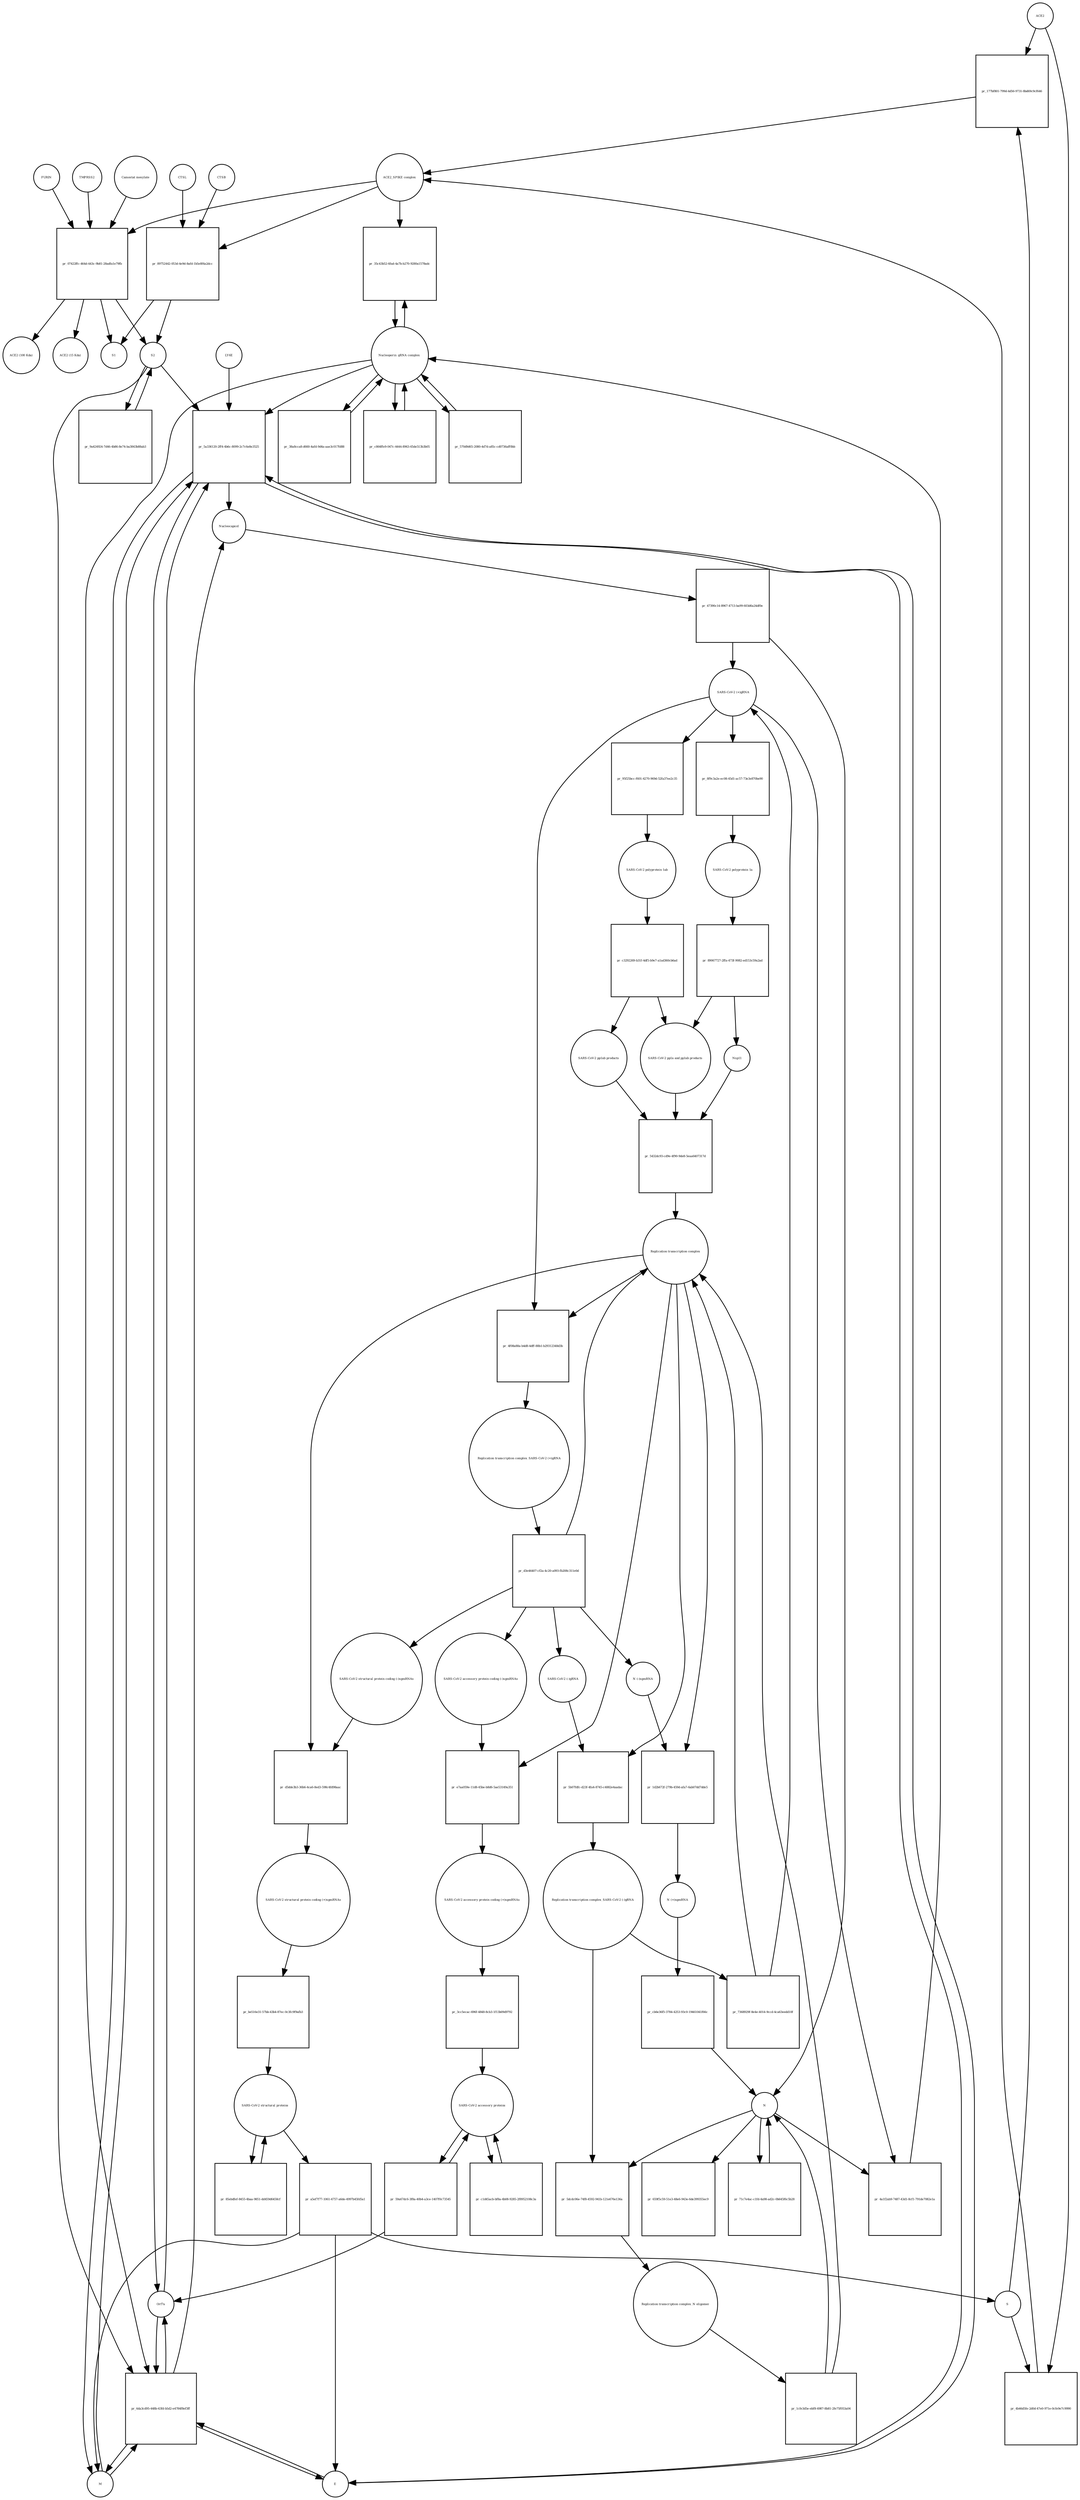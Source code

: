 strict digraph  {
ACE2 [annotation="", bipartite=0, cls=macromolecule, fontsize=4, label=ACE2, shape=circle];
"pr_177bf801-799d-4d56-9731-8bd69c9cf646" [annotation="", bipartite=1, cls=process, fontsize=4, label="pr_177bf801-799d-4d56-9731-8bd69c9cf646", shape=square];
"ACE2_SPIKE complex" [annotation="", bipartite=0, cls=complex, fontsize=4, label="ACE2_SPIKE complex", shape=circle];
S [annotation="", bipartite=0, cls="macromolecule multimer", fontsize=4, label=S, shape=circle];
"Nucleoporin_gRNA complex " [annotation="", bipartite=0, cls=complex, fontsize=4, label="Nucleoporin_gRNA complex ", shape=circle];
"pr_35c43b52-6fad-4a7b-b270-9280a1578adc" [annotation="", bipartite=1, cls=process, fontsize=4, label="pr_35c43b52-6fad-4a7b-b270-9280a1578adc", shape=square];
"pr_89752442-053d-4e9d-8afd-1b5e8f4a2dcc" [annotation="", bipartite=1, cls=process, fontsize=4, label="pr_89752442-053d-4e9d-8afd-1b5e8f4a2dcc", shape=square];
S2 [annotation="", bipartite=0, cls=macromolecule, fontsize=4, label=S2, shape=circle];
CTSB [annotation="", bipartite=0, cls=macromolecule, fontsize=4, label=CTSB, shape=circle];
CTSL [annotation="", bipartite=0, cls=macromolecule, fontsize=4, label=CTSL, shape=circle];
S1 [annotation="", bipartite=0, cls=macromolecule, fontsize=4, label=S1, shape=circle];
"pr_4b46d5fe-2d0d-47e0-971e-0cfe9e7c9990" [annotation="", bipartite=1, cls=process, fontsize=4, label="pr_4b46d5fe-2d0d-47e0-971e-0cfe9e7c9990", shape=square];
"pr_5a336120-2ff4-4b6c-8099-2c7c6e8e3525" [annotation="", bipartite=1, cls=process, fontsize=4, label="pr_5a336120-2ff4-4b6c-8099-2c7c6e8e3525", shape=square];
Nucleocapsid [annotation="", bipartite=0, cls=complex, fontsize=4, label=Nucleocapsid, shape=circle];
LY6E [annotation="", bipartite=0, cls=macromolecule, fontsize=4, label=LY6E, shape=circle];
Orf7a [annotation="", bipartite=0, cls=macromolecule, fontsize=4, label=Orf7a, shape=circle];
E [annotation="", bipartite=0, cls=macromolecule, fontsize=4, label=E, shape=circle];
M [annotation="", bipartite=0, cls=macromolecule, fontsize=4, label=M, shape=circle];
"pr_6da3cd95-448b-43fd-b5d2-e4784f8ef3ff" [annotation="", bipartite=1, cls=process, fontsize=4, label="pr_6da3cd95-448b-43fd-b5d2-e4784f8ef3ff", shape=square];
"pr_47390c14-8967-4713-ba99-603d6a24df0e" [annotation="", bipartite=1, cls=process, fontsize=4, label="pr_47390c14-8967-4713-ba99-603d6a24df0e", shape=square];
" SARS-CoV-2 (+)gRNA" [annotation="", bipartite=0, cls="nucleic acid feature", fontsize=4, label=" SARS-CoV-2 (+)gRNA", shape=circle];
N [annotation="", bipartite=0, cls="macromolecule multimer", fontsize=4, label=N, shape=circle];
"SARS-CoV-2 polyprotein 1ab" [annotation="", bipartite=0, cls=macromolecule, fontsize=4, label="SARS-CoV-2 polyprotein 1ab", shape=circle];
"pr_c3292269-b31f-4df5-b9e7-a1ad360cb6ad" [annotation="", bipartite=1, cls=process, fontsize=4, label="pr_c3292269-b31f-4df5-b9e7-a1ad360cb6ad", shape=square];
"SARS-CoV-2 pp1a and pp1ab products" [annotation="", bipartite=0, cls=complex, fontsize=4, label="SARS-CoV-2 pp1a and pp1ab products", shape=circle];
"SARS-CoV-2 pp1ab products" [annotation="", bipartite=0, cls=complex, fontsize=4, label="SARS-CoV-2 pp1ab products", shape=circle];
"SARS-CoV-2 polyprotein 1a" [annotation="", bipartite=0, cls=macromolecule, fontsize=4, label="SARS-CoV-2 polyprotein 1a", shape=circle];
"pr_89067727-2ffa-473f-9082-ed153c59a2ad" [annotation="", bipartite=1, cls=process, fontsize=4, label="pr_89067727-2ffa-473f-9082-ed153c59a2ad", shape=square];
Nsp11 [annotation="", bipartite=0, cls=macromolecule, fontsize=4, label=Nsp11, shape=circle];
"pr_38a8cca8-d660-4afd-9d4a-aae3c017fd88" [annotation="", bipartite=1, cls=process, fontsize=4, label="pr_38a8cca8-d660-4afd-9d4a-aae3c017fd88", shape=square];
"pr_c864ffe9-047c-4444-8963-65de513b3b05" [annotation="", bipartite=1, cls=process, fontsize=4, label="pr_c864ffe9-047c-4444-8963-65de513b3b05", shape=square];
"SARS-CoV-2 structural proteins" [annotation="", bipartite=0, cls=complex, fontsize=4, label="SARS-CoV-2 structural proteins", shape=circle];
"pr_a5ef7f77-1061-4757-a6de-4997b45fd5a1" [annotation="", bipartite=1, cls=process, fontsize=4, label="pr_a5ef7f77-1061-4757-a6de-4997b45fd5a1", shape=square];
"Replication transcription complex_SARS-CoV-2 (-)gRNA" [annotation="", bipartite=0, cls=complex, fontsize=4, label="Replication transcription complex_SARS-CoV-2 (-)gRNA", shape=circle];
"pr_5dcdc06e-74f8-4592-941b-121e676e136a" [annotation="", bipartite=1, cls=process, fontsize=4, label="pr_5dcdc06e-74f8-4592-941b-121e676e136a", shape=square];
"Replication transcription complex_N oligomer" [annotation="", bipartite=0, cls=complex, fontsize=4, label="Replication transcription complex_N oligomer", shape=circle];
"pr_659f5c59-51e3-48e6-943e-6de399355ec9" [annotation="", bipartite=1, cls=process, fontsize=4, label="pr_659f5c59-51e3-48e6-943e-6de399355ec9", shape=square];
"SARS-CoV-2 accessory proteins" [annotation="", bipartite=0, cls=complex, fontsize=4, label="SARS-CoV-2 accessory proteins", shape=circle];
"pr_c1d45acb-bf8a-4b08-9285-2f8952108c3a" [annotation="", bipartite=1, cls=process, fontsize=4, label="pr_c1d45acb-bf8a-4b08-9285-2f8952108c3a", shape=square];
"pr_85ebdfef-8455-4baa-9851-dd459d6458cf" [annotation="", bipartite=1, cls=process, fontsize=4, label="pr_85ebdfef-8455-4baa-9851-dd459d6458cf", shape=square];
"pr_1cfe3d5e-ebf8-4987-8b81-2fe75f053a04" [annotation="", bipartite=1, cls=process, fontsize=4, label="pr_1cfe3d5e-ebf8-4987-8b81-2fe75f053a04", shape=square];
"Replication transcription complex" [annotation="", bipartite=0, cls=complex, fontsize=4, label="Replication transcription complex", shape=circle];
"pr_71c7e4ac-c1fd-4a98-ad2c-0b645f6c5b28" [annotation="", bipartite=1, cls=process, fontsize=4, label="pr_71c7e4ac-c1fd-4a98-ad2c-0b645f6c5b28", shape=square];
"pr_5432dc93-cd9e-4f90-9de8-5eaa6407317d" [annotation="", bipartite=1, cls=process, fontsize=4, label="pr_5432dc93-cd9e-4f90-9de8-5eaa6407317d", shape=square];
"SARS-CoV-2 accessory protein coding (-)sgmRNAs" [annotation="", bipartite=0, cls=complex, fontsize=4, label="SARS-CoV-2 accessory protein coding (-)sgmRNAs", shape=circle];
"pr_e7aa059e-11d8-45be-b8d6-5ae53149a351" [annotation="", bipartite=1, cls=process, fontsize=4, label="pr_e7aa059e-11d8-45be-b8d6-5ae53149a351", shape=square];
"SARS-CoV-2 accessory protein coding (+)sgmRNAs" [annotation="", bipartite=0, cls=complex, fontsize=4, label="SARS-CoV-2 accessory protein coding (+)sgmRNAs", shape=circle];
"SARS-CoV-2 structural protein coding (-)sgmRNAs" [annotation="", bipartite=0, cls=complex, fontsize=4, label="SARS-CoV-2 structural protein coding (-)sgmRNAs", shape=circle];
"pr_d5dde3b3-36b6-4ca6-8ed3-598c4fd98aac" [annotation="", bipartite=1, cls=process, fontsize=4, label="pr_d5dde3b3-36b6-4ca6-8ed3-598c4fd98aac", shape=square];
"SARS-CoV-2 structural protein coding (+)sgmRNAs" [annotation="", bipartite=0, cls=complex, fontsize=4, label="SARS-CoV-2 structural protein coding (+)sgmRNAs", shape=circle];
"N (-)sgmRNA" [annotation="", bipartite=0, cls="nucleic acid feature", fontsize=4, label="N (-)sgmRNA", shape=circle];
"pr_1d2b672f-279b-459d-afa7-6ab07dd7dde5" [annotation="", bipartite=1, cls=process, fontsize=4, label="pr_1d2b672f-279b-459d-afa7-6ab07dd7dde5", shape=square];
"N (+)sgmRNA" [annotation="", bipartite=0, cls="nucleic acid feature", fontsize=4, label="N (+)sgmRNA", shape=circle];
"pr_cb6e36f5-3784-4253-93c0-19461041f66c" [annotation="", bipartite=1, cls=process, fontsize=4, label="pr_cb6e36f5-3784-4253-93c0-19461041f66c", shape=square];
"Replication transcription complex_SARS-CoV-2 (+)gRNA" [annotation="", bipartite=0, cls=complex, fontsize=4, label="Replication transcription complex_SARS-CoV-2 (+)gRNA", shape=circle];
"pr_d3e46407-cf2a-4c20-a093-fb208c311e0d" [annotation="", bipartite=1, cls=process, fontsize=4, label="pr_d3e46407-cf2a-4c20-a093-fb208c311e0d", shape=square];
" SARS-CoV-2 (-)gRNA" [annotation="", bipartite=0, cls="nucleic acid feature", fontsize=4, label=" SARS-CoV-2 (-)gRNA", shape=circle];
"pr_8f9c3a2e-ec08-45d1-ac57-73e3e870be90" [annotation="", bipartite=1, cls=process, fontsize=4, label="pr_8f9c3a2e-ec08-45d1-ac57-73e3e870be90", shape=square];
"pr_95f25bcc-f601-4270-969d-52fa37ee2c35" [annotation="", bipartite=1, cls=process, fontsize=4, label="pr_95f25bcc-f601-4270-969d-52fa37ee2c35", shape=square];
"pr_3cc5ecac-696f-4848-8cb3-1f13b09d9792" [annotation="", bipartite=1, cls=process, fontsize=4, label="pr_3cc5ecac-696f-4848-8cb3-1f13b09d9792", shape=square];
"pr_be516e31-57bb-43b4-87ec-0c3fc9f9afb3" [annotation="", bipartite=1, cls=process, fontsize=4, label="pr_be516e31-57bb-43b4-87ec-0c3fc9f9afb3", shape=square];
"pr_5b07fdfc-d23f-4fa4-8745-c4882e4aadac" [annotation="", bipartite=1, cls=process, fontsize=4, label="pr_5b07fdfc-d23f-4fa4-8745-c4882e4aadac", shape=square];
"pr_4a1f2ab9-7487-43d1-8cf1-791de7082e1a" [annotation="", bipartite=1, cls=process, fontsize=4, label="pr_4a1f2ab9-7487-43d1-8cf1-791de7082e1a", shape=square];
"pr_570d9d65-2080-4d7d-a85c-cd0736aff0bb" [annotation="", bipartite=1, cls=process, fontsize=4, label="pr_570d9d65-2080-4d7d-a85c-cd0736aff0bb", shape=square];
"pr_59a67dc6-3f8a-40b4-a3ce-1407f0c73545" [annotation="", bipartite=1, cls=process, fontsize=4, label="pr_59a67dc6-3f8a-40b4-a3ce-1407f0c73545", shape=square];
"pr_07422ffc-464d-443c-9b81-28adfa1e79fb" [annotation="", bipartite=1, cls=process, fontsize=4, label="pr_07422ffc-464d-443c-9b81-28adfa1e79fb", shape=square];
FURIN [annotation="", bipartite=0, cls=macromolecule, fontsize=4, label=FURIN, shape=circle];
TMPRSS2 [annotation="", bipartite=0, cls=macromolecule, fontsize=4, label=TMPRSS2, shape=circle];
"Camostat mesylate" [annotation="urn_miriam_pubchem.compound_2536", bipartite=0, cls="simple chemical", fontsize=4, label="Camostat mesylate", shape=circle];
"ACE2 (100 Kda)" [annotation="", bipartite=0, cls=macromolecule, fontsize=4, label="ACE2 (100 Kda)", shape=circle];
"ACE2 (15 Kda)" [annotation="", bipartite=0, cls=macromolecule, fontsize=4, label="ACE2 (15 Kda)", shape=circle];
"pr_9a424924-7d46-4b86-8e74-ba3843b88ab3" [annotation="", bipartite=1, cls=process, fontsize=4, label="pr_9a424924-7d46-4b86-8e74-ba3843b88ab3", shape=square];
"pr_4f08a88a-b4d8-4dff-88b1-b29312348d3b" [annotation="", bipartite=1, cls=process, fontsize=4, label="pr_4f08a88a-b4d8-4dff-88b1-b29312348d3b", shape=square];
"pr_7368929f-8e4e-4014-9ccd-4ca63eedd10f" [annotation="", bipartite=1, cls=process, fontsize=4, label="pr_7368929f-8e4e-4014-9ccd-4ca63eedd10f", shape=square];
ACE2 -> "pr_177bf801-799d-4d56-9731-8bd69c9cf646"  [annotation="", interaction_type=consumption];
ACE2 -> "pr_4b46d5fe-2d0d-47e0-971e-0cfe9e7c9990"  [annotation="", interaction_type=consumption];
"pr_177bf801-799d-4d56-9731-8bd69c9cf646" -> "ACE2_SPIKE complex"  [annotation="", interaction_type=production];
"ACE2_SPIKE complex" -> "pr_35c43b52-6fad-4a7b-b270-9280a1578adc"  [annotation="urn_miriam_pubmed_32142651|urn_miriam_pubmed_32094589", interaction_type=stimulation];
"ACE2_SPIKE complex" -> "pr_89752442-053d-4e9d-8afd-1b5e8f4a2dcc"  [annotation="", interaction_type=consumption];
"ACE2_SPIKE complex" -> "pr_07422ffc-464d-443c-9b81-28adfa1e79fb"  [annotation="", interaction_type=consumption];
S -> "pr_177bf801-799d-4d56-9731-8bd69c9cf646"  [annotation="", interaction_type=consumption];
S -> "pr_4b46d5fe-2d0d-47e0-971e-0cfe9e7c9990"  [annotation="", interaction_type=consumption];
"Nucleoporin_gRNA complex " -> "pr_35c43b52-6fad-4a7b-b270-9280a1578adc"  [annotation="", interaction_type=consumption];
"Nucleoporin_gRNA complex " -> "pr_5a336120-2ff4-4b6c-8099-2c7c6e8e3525"  [annotation="", interaction_type=consumption];
"Nucleoporin_gRNA complex " -> "pr_6da3cd95-448b-43fd-b5d2-e4784f8ef3ff"  [annotation="", interaction_type=consumption];
"Nucleoporin_gRNA complex " -> "pr_38a8cca8-d660-4afd-9d4a-aae3c017fd88"  [annotation="", interaction_type=consumption];
"Nucleoporin_gRNA complex " -> "pr_c864ffe9-047c-4444-8963-65de513b3b05"  [annotation="", interaction_type=consumption];
"Nucleoporin_gRNA complex " -> "pr_570d9d65-2080-4d7d-a85c-cd0736aff0bb"  [annotation="", interaction_type=consumption];
"pr_35c43b52-6fad-4a7b-b270-9280a1578adc" -> "Nucleoporin_gRNA complex "  [annotation="", interaction_type=production];
"pr_89752442-053d-4e9d-8afd-1b5e8f4a2dcc" -> S2  [annotation="", interaction_type=production];
"pr_89752442-053d-4e9d-8afd-1b5e8f4a2dcc" -> S1  [annotation="", interaction_type=production];
S2 -> "pr_5a336120-2ff4-4b6c-8099-2c7c6e8e3525"  [annotation="urn_miriam_doi_10.1101%2F2020.03.05.979260|urn_miriam_doi_10.1101%2F2020.04.02.021469", interaction_type=stimulation];
S2 -> "pr_6da3cd95-448b-43fd-b5d2-e4784f8ef3ff"  [annotation="", interaction_type=stimulation];
S2 -> "pr_9a424924-7d46-4b86-8e74-ba3843b88ab3"  [annotation="", interaction_type=consumption];
CTSB -> "pr_89752442-053d-4e9d-8afd-1b5e8f4a2dcc"  [annotation=urn_miriam_pubmed_32142651, interaction_type=catalysis];
CTSL -> "pr_89752442-053d-4e9d-8afd-1b5e8f4a2dcc"  [annotation=urn_miriam_pubmed_32142651, interaction_type=catalysis];
"pr_4b46d5fe-2d0d-47e0-971e-0cfe9e7c9990" -> "ACE2_SPIKE complex"  [annotation="", interaction_type=production];
"pr_5a336120-2ff4-4b6c-8099-2c7c6e8e3525" -> Nucleocapsid  [annotation="", interaction_type=production];
"pr_5a336120-2ff4-4b6c-8099-2c7c6e8e3525" -> Orf7a  [annotation="", interaction_type=production];
"pr_5a336120-2ff4-4b6c-8099-2c7c6e8e3525" -> E  [annotation="", interaction_type=production];
"pr_5a336120-2ff4-4b6c-8099-2c7c6e8e3525" -> M  [annotation="", interaction_type=production];
Nucleocapsid -> "pr_47390c14-8967-4713-ba99-603d6a24df0e"  [annotation="", interaction_type=consumption];
LY6E -> "pr_5a336120-2ff4-4b6c-8099-2c7c6e8e3525"  [annotation="urn_miriam_doi_10.1101%2F2020.03.05.979260|urn_miriam_doi_10.1101%2F2020.04.02.021469", interaction_type=inhibition];
Orf7a -> "pr_5a336120-2ff4-4b6c-8099-2c7c6e8e3525"  [annotation="", interaction_type=consumption];
Orf7a -> "pr_6da3cd95-448b-43fd-b5d2-e4784f8ef3ff"  [annotation="", interaction_type=consumption];
E -> "pr_5a336120-2ff4-4b6c-8099-2c7c6e8e3525"  [annotation="", interaction_type=consumption];
E -> "pr_6da3cd95-448b-43fd-b5d2-e4784f8ef3ff"  [annotation="", interaction_type=consumption];
M -> "pr_5a336120-2ff4-4b6c-8099-2c7c6e8e3525"  [annotation="", interaction_type=consumption];
M -> "pr_6da3cd95-448b-43fd-b5d2-e4784f8ef3ff"  [annotation="", interaction_type=consumption];
"pr_6da3cd95-448b-43fd-b5d2-e4784f8ef3ff" -> Nucleocapsid  [annotation="", interaction_type=production];
"pr_6da3cd95-448b-43fd-b5d2-e4784f8ef3ff" -> E  [annotation="", interaction_type=production];
"pr_6da3cd95-448b-43fd-b5d2-e4784f8ef3ff" -> M  [annotation="", interaction_type=production];
"pr_6da3cd95-448b-43fd-b5d2-e4784f8ef3ff" -> Orf7a  [annotation="", interaction_type=production];
"pr_47390c14-8967-4713-ba99-603d6a24df0e" -> " SARS-CoV-2 (+)gRNA"  [annotation="", interaction_type=production];
"pr_47390c14-8967-4713-ba99-603d6a24df0e" -> N  [annotation="", interaction_type=production];
" SARS-CoV-2 (+)gRNA" -> "pr_8f9c3a2e-ec08-45d1-ac57-73e3e870be90"  [annotation="", interaction_type=consumption];
" SARS-CoV-2 (+)gRNA" -> "pr_95f25bcc-f601-4270-969d-52fa37ee2c35"  [annotation="", interaction_type=consumption];
" SARS-CoV-2 (+)gRNA" -> "pr_4a1f2ab9-7487-43d1-8cf1-791de7082e1a"  [annotation="", interaction_type=consumption];
" SARS-CoV-2 (+)gRNA" -> "pr_4f08a88a-b4d8-4dff-88b1-b29312348d3b"  [annotation="", interaction_type=consumption];
N -> "pr_5dcdc06e-74f8-4592-941b-121e676e136a"  [annotation="", interaction_type=consumption];
N -> "pr_659f5c59-51e3-48e6-943e-6de399355ec9"  [annotation="", interaction_type=consumption];
N -> "pr_71c7e4ac-c1fd-4a98-ad2c-0b645f6c5b28"  [annotation="", interaction_type=consumption];
N -> "pr_4a1f2ab9-7487-43d1-8cf1-791de7082e1a"  [annotation="", interaction_type=consumption];
"SARS-CoV-2 polyprotein 1ab" -> "pr_c3292269-b31f-4df5-b9e7-a1ad360cb6ad"  [annotation=urn_miriam_pubmed_31226023, interaction_type=catalysis];
"pr_c3292269-b31f-4df5-b9e7-a1ad360cb6ad" -> "SARS-CoV-2 pp1a and pp1ab products"  [annotation="", interaction_type=production];
"pr_c3292269-b31f-4df5-b9e7-a1ad360cb6ad" -> "SARS-CoV-2 pp1ab products"  [annotation="", interaction_type=production];
"SARS-CoV-2 pp1a and pp1ab products" -> "pr_5432dc93-cd9e-4f90-9de8-5eaa6407317d"  [annotation="", interaction_type=consumption];
"SARS-CoV-2 pp1ab products" -> "pr_5432dc93-cd9e-4f90-9de8-5eaa6407317d"  [annotation="", interaction_type=consumption];
"SARS-CoV-2 polyprotein 1a" -> "pr_89067727-2ffa-473f-9082-ed153c59a2ad"  [annotation=urn_miriam_pubmed_31226023, interaction_type=catalysis];
"pr_89067727-2ffa-473f-9082-ed153c59a2ad" -> "SARS-CoV-2 pp1a and pp1ab products"  [annotation="", interaction_type=production];
"pr_89067727-2ffa-473f-9082-ed153c59a2ad" -> Nsp11  [annotation="", interaction_type=production];
Nsp11 -> "pr_5432dc93-cd9e-4f90-9de8-5eaa6407317d"  [annotation="", interaction_type=consumption];
"pr_38a8cca8-d660-4afd-9d4a-aae3c017fd88" -> "Nucleoporin_gRNA complex "  [annotation="", interaction_type=production];
"pr_c864ffe9-047c-4444-8963-65de513b3b05" -> "Nucleoporin_gRNA complex "  [annotation="", interaction_type=production];
"SARS-CoV-2 structural proteins" -> "pr_a5ef7f77-1061-4757-a6de-4997b45fd5a1"  [annotation="", interaction_type=consumption];
"SARS-CoV-2 structural proteins" -> "pr_85ebdfef-8455-4baa-9851-dd459d6458cf"  [annotation="", interaction_type=consumption];
"pr_a5ef7f77-1061-4757-a6de-4997b45fd5a1" -> M  [annotation="", interaction_type=production];
"pr_a5ef7f77-1061-4757-a6de-4997b45fd5a1" -> E  [annotation="", interaction_type=production];
"pr_a5ef7f77-1061-4757-a6de-4997b45fd5a1" -> S  [annotation="", interaction_type=production];
"Replication transcription complex_SARS-CoV-2 (-)gRNA" -> "pr_5dcdc06e-74f8-4592-941b-121e676e136a"  [annotation="", interaction_type=consumption];
"Replication transcription complex_SARS-CoV-2 (-)gRNA" -> "pr_7368929f-8e4e-4014-9ccd-4ca63eedd10f"  [annotation="", interaction_type=consumption];
"pr_5dcdc06e-74f8-4592-941b-121e676e136a" -> "Replication transcription complex_N oligomer"  [annotation="", interaction_type=production];
"Replication transcription complex_N oligomer" -> "pr_1cfe3d5e-ebf8-4987-8b81-2fe75f053a04"  [annotation="", interaction_type=consumption];
"SARS-CoV-2 accessory proteins" -> "pr_c1d45acb-bf8a-4b08-9285-2f8952108c3a"  [annotation="", interaction_type=consumption];
"SARS-CoV-2 accessory proteins" -> "pr_59a67dc6-3f8a-40b4-a3ce-1407f0c73545"  [annotation="", interaction_type=consumption];
"pr_c1d45acb-bf8a-4b08-9285-2f8952108c3a" -> "SARS-CoV-2 accessory proteins"  [annotation="", interaction_type=production];
"pr_85ebdfef-8455-4baa-9851-dd459d6458cf" -> "SARS-CoV-2 structural proteins"  [annotation="", interaction_type=production];
"pr_1cfe3d5e-ebf8-4987-8b81-2fe75f053a04" -> "Replication transcription complex"  [annotation="", interaction_type=production];
"pr_1cfe3d5e-ebf8-4987-8b81-2fe75f053a04" -> N  [annotation="", interaction_type=production];
"Replication transcription complex" -> "pr_e7aa059e-11d8-45be-b8d6-5ae53149a351"  [annotation="", interaction_type="necessary stimulation"];
"Replication transcription complex" -> "pr_d5dde3b3-36b6-4ca6-8ed3-598c4fd98aac"  [annotation="", interaction_type="necessary stimulation"];
"Replication transcription complex" -> "pr_1d2b672f-279b-459d-afa7-6ab07dd7dde5"  [annotation="", interaction_type="necessary stimulation"];
"Replication transcription complex" -> "pr_5b07fdfc-d23f-4fa4-8745-c4882e4aadac"  [annotation="", interaction_type=consumption];
"Replication transcription complex" -> "pr_4f08a88a-b4d8-4dff-88b1-b29312348d3b"  [annotation="", interaction_type=consumption];
"pr_71c7e4ac-c1fd-4a98-ad2c-0b645f6c5b28" -> N  [annotation="", interaction_type=production];
"pr_5432dc93-cd9e-4f90-9de8-5eaa6407317d" -> "Replication transcription complex"  [annotation="", interaction_type=production];
"SARS-CoV-2 accessory protein coding (-)sgmRNAs" -> "pr_e7aa059e-11d8-45be-b8d6-5ae53149a351"  [annotation="", interaction_type=consumption];
"pr_e7aa059e-11d8-45be-b8d6-5ae53149a351" -> "SARS-CoV-2 accessory protein coding (+)sgmRNAs"  [annotation="", interaction_type=production];
"SARS-CoV-2 accessory protein coding (+)sgmRNAs" -> "pr_3cc5ecac-696f-4848-8cb3-1f13b09d9792"  [annotation="", interaction_type=consumption];
"SARS-CoV-2 structural protein coding (-)sgmRNAs" -> "pr_d5dde3b3-36b6-4ca6-8ed3-598c4fd98aac"  [annotation="", interaction_type=consumption];
"pr_d5dde3b3-36b6-4ca6-8ed3-598c4fd98aac" -> "SARS-CoV-2 structural protein coding (+)sgmRNAs"  [annotation="", interaction_type=production];
"SARS-CoV-2 structural protein coding (+)sgmRNAs" -> "pr_be516e31-57bb-43b4-87ec-0c3fc9f9afb3"  [annotation="", interaction_type=consumption];
"N (-)sgmRNA" -> "pr_1d2b672f-279b-459d-afa7-6ab07dd7dde5"  [annotation="", interaction_type=consumption];
"pr_1d2b672f-279b-459d-afa7-6ab07dd7dde5" -> "N (+)sgmRNA"  [annotation="", interaction_type=production];
"N (+)sgmRNA" -> "pr_cb6e36f5-3784-4253-93c0-19461041f66c"  [annotation="", interaction_type=consumption];
"pr_cb6e36f5-3784-4253-93c0-19461041f66c" -> N  [annotation="", interaction_type=production];
"Replication transcription complex_SARS-CoV-2 (+)gRNA" -> "pr_d3e46407-cf2a-4c20-a093-fb208c311e0d"  [annotation="", interaction_type=consumption];
"pr_d3e46407-cf2a-4c20-a093-fb208c311e0d" -> " SARS-CoV-2 (-)gRNA"  [annotation="", interaction_type=production];
"pr_d3e46407-cf2a-4c20-a093-fb208c311e0d" -> "SARS-CoV-2 accessory protein coding (-)sgmRNAs"  [annotation="", interaction_type=production];
"pr_d3e46407-cf2a-4c20-a093-fb208c311e0d" -> "SARS-CoV-2 structural protein coding (-)sgmRNAs"  [annotation="", interaction_type=production];
"pr_d3e46407-cf2a-4c20-a093-fb208c311e0d" -> "N (-)sgmRNA"  [annotation="", interaction_type=production];
"pr_d3e46407-cf2a-4c20-a093-fb208c311e0d" -> "Replication transcription complex"  [annotation="", interaction_type=production];
" SARS-CoV-2 (-)gRNA" -> "pr_5b07fdfc-d23f-4fa4-8745-c4882e4aadac"  [annotation="", interaction_type=consumption];
"pr_8f9c3a2e-ec08-45d1-ac57-73e3e870be90" -> "SARS-CoV-2 polyprotein 1a"  [annotation="", interaction_type=production];
"pr_95f25bcc-f601-4270-969d-52fa37ee2c35" -> "SARS-CoV-2 polyprotein 1ab"  [annotation="", interaction_type=production];
"pr_3cc5ecac-696f-4848-8cb3-1f13b09d9792" -> "SARS-CoV-2 accessory proteins"  [annotation="", interaction_type=production];
"pr_be516e31-57bb-43b4-87ec-0c3fc9f9afb3" -> "SARS-CoV-2 structural proteins"  [annotation="", interaction_type=production];
"pr_5b07fdfc-d23f-4fa4-8745-c4882e4aadac" -> "Replication transcription complex_SARS-CoV-2 (-)gRNA"  [annotation="", interaction_type=production];
"pr_4a1f2ab9-7487-43d1-8cf1-791de7082e1a" -> "Nucleoporin_gRNA complex "  [annotation="", interaction_type=production];
"pr_570d9d65-2080-4d7d-a85c-cd0736aff0bb" -> "Nucleoporin_gRNA complex "  [annotation="", interaction_type=production];
"pr_59a67dc6-3f8a-40b4-a3ce-1407f0c73545" -> "SARS-CoV-2 accessory proteins"  [annotation="", interaction_type=production];
"pr_59a67dc6-3f8a-40b4-a3ce-1407f0c73545" -> Orf7a  [annotation="", interaction_type=production];
"pr_07422ffc-464d-443c-9b81-28adfa1e79fb" -> S2  [annotation="", interaction_type=production];
"pr_07422ffc-464d-443c-9b81-28adfa1e79fb" -> "ACE2 (100 Kda)"  [annotation="", interaction_type=production];
"pr_07422ffc-464d-443c-9b81-28adfa1e79fb" -> S1  [annotation="", interaction_type=production];
"pr_07422ffc-464d-443c-9b81-28adfa1e79fb" -> "ACE2 (15 Kda)"  [annotation="", interaction_type=production];
FURIN -> "pr_07422ffc-464d-443c-9b81-28adfa1e79fb"  [annotation="", interaction_type=catalysis];
TMPRSS2 -> "pr_07422ffc-464d-443c-9b81-28adfa1e79fb"  [annotation="", interaction_type=catalysis];
"Camostat mesylate" -> "pr_07422ffc-464d-443c-9b81-28adfa1e79fb"  [annotation="", interaction_type=inhibition];
"pr_9a424924-7d46-4b86-8e74-ba3843b88ab3" -> S2  [annotation="", interaction_type=production];
"pr_4f08a88a-b4d8-4dff-88b1-b29312348d3b" -> "Replication transcription complex_SARS-CoV-2 (+)gRNA"  [annotation="", interaction_type=production];
"pr_7368929f-8e4e-4014-9ccd-4ca63eedd10f" -> " SARS-CoV-2 (+)gRNA"  [annotation="", interaction_type=production];
"pr_7368929f-8e4e-4014-9ccd-4ca63eedd10f" -> "Replication transcription complex"  [annotation="", interaction_type=production];
}
